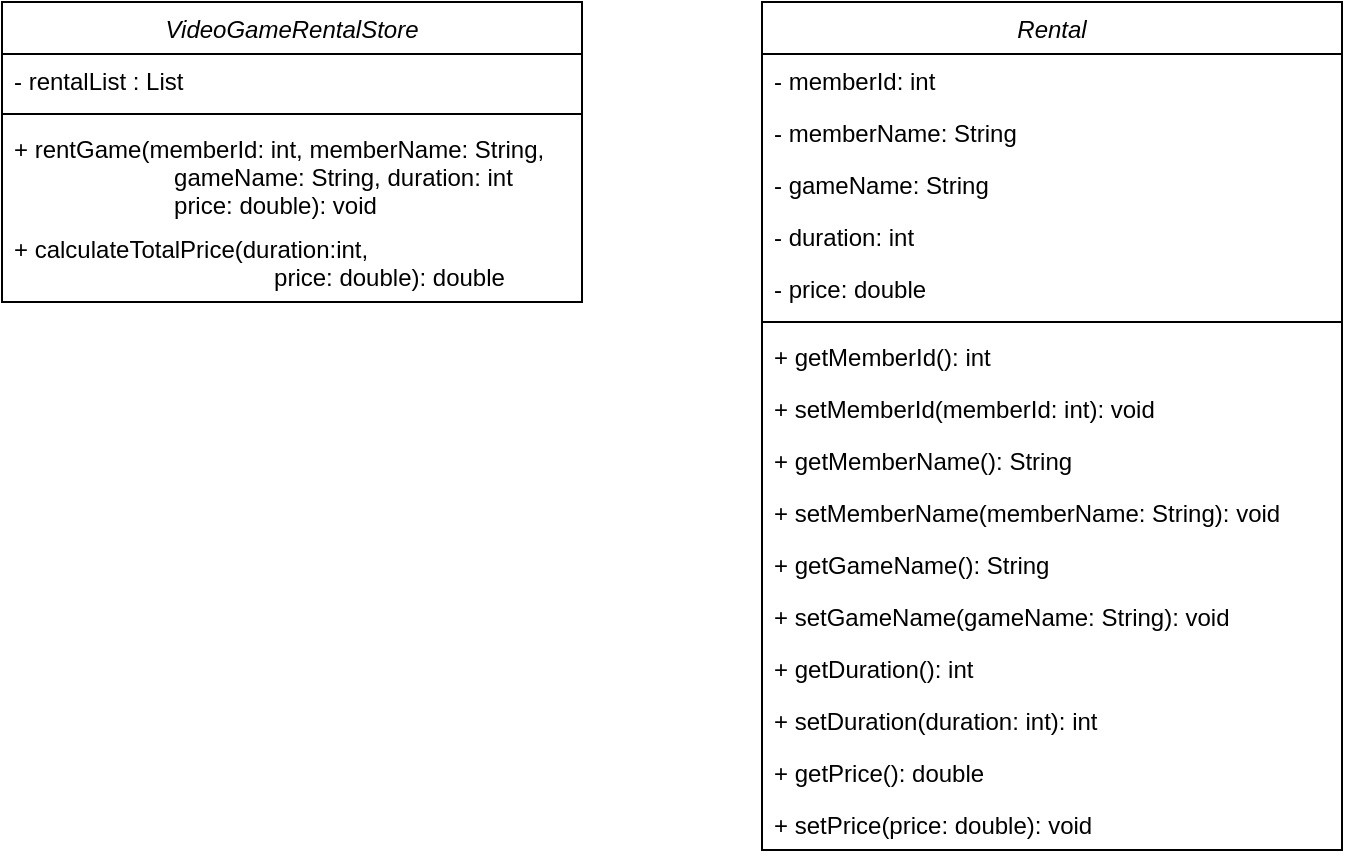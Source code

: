 <mxfile version="21.7.2" type="device">
  <diagram id="C5RBs43oDa-KdzZeNtuy" name="Page-1">
    <mxGraphModel dx="1259" dy="680" grid="1" gridSize="10" guides="1" tooltips="1" connect="1" arrows="1" fold="1" page="1" pageScale="1" pageWidth="827" pageHeight="1169" math="0" shadow="0">
      <root>
        <mxCell id="WIyWlLk6GJQsqaUBKTNV-0" />
        <mxCell id="WIyWlLk6GJQsqaUBKTNV-1" parent="WIyWlLk6GJQsqaUBKTNV-0" />
        <mxCell id="zkfFHV4jXpPFQw0GAbJ--0" value="VideoGameRentalStore" style="swimlane;fontStyle=2;align=center;verticalAlign=top;childLayout=stackLayout;horizontal=1;startSize=26;horizontalStack=0;resizeParent=1;resizeLast=0;collapsible=1;marginBottom=0;rounded=0;shadow=0;strokeWidth=1;" parent="WIyWlLk6GJQsqaUBKTNV-1" vertex="1">
          <mxGeometry x="70" y="120" width="290" height="150" as="geometry">
            <mxRectangle x="230" y="140" width="160" height="26" as="alternateBounds" />
          </mxGeometry>
        </mxCell>
        <mxCell id="zkfFHV4jXpPFQw0GAbJ--1" value="- rentalList : List" style="text;align=left;verticalAlign=top;spacingLeft=4;spacingRight=4;overflow=hidden;rotatable=0;points=[[0,0.5],[1,0.5]];portConstraint=eastwest;" parent="zkfFHV4jXpPFQw0GAbJ--0" vertex="1">
          <mxGeometry y="26" width="290" height="26" as="geometry" />
        </mxCell>
        <mxCell id="zkfFHV4jXpPFQw0GAbJ--4" value="" style="line;html=1;strokeWidth=1;align=left;verticalAlign=middle;spacingTop=-1;spacingLeft=3;spacingRight=3;rotatable=0;labelPosition=right;points=[];portConstraint=eastwest;" parent="zkfFHV4jXpPFQw0GAbJ--0" vertex="1">
          <mxGeometry y="52" width="290" height="8" as="geometry" />
        </mxCell>
        <mxCell id="zkfFHV4jXpPFQw0GAbJ--5" value="+ rentGame(memberId: int, memberName: String, &#xa;                        gameName: String, duration: int &#xa;                        price: double): void" style="text;align=left;verticalAlign=top;spacingLeft=4;spacingRight=4;overflow=hidden;rotatable=0;points=[[0,0.5],[1,0.5]];portConstraint=eastwest;" parent="zkfFHV4jXpPFQw0GAbJ--0" vertex="1">
          <mxGeometry y="60" width="290" height="50" as="geometry" />
        </mxCell>
        <mxCell id="g6zmxMI1ONqzPyHX9jmc-1" value="+ calculateTotalPrice(duration:int, &#xa;                                       price: double): double" style="text;align=left;verticalAlign=top;spacingLeft=4;spacingRight=4;overflow=hidden;rotatable=0;points=[[0,0.5],[1,0.5]];portConstraint=eastwest;" parent="zkfFHV4jXpPFQw0GAbJ--0" vertex="1">
          <mxGeometry y="110" width="290" height="40" as="geometry" />
        </mxCell>
        <mxCell id="g6zmxMI1ONqzPyHX9jmc-2" value="Rental" style="swimlane;fontStyle=2;align=center;verticalAlign=top;childLayout=stackLayout;horizontal=1;startSize=26;horizontalStack=0;resizeParent=1;resizeLast=0;collapsible=1;marginBottom=0;rounded=0;shadow=0;strokeWidth=1;" parent="WIyWlLk6GJQsqaUBKTNV-1" vertex="1">
          <mxGeometry x="450" y="120" width="290" height="424" as="geometry">
            <mxRectangle x="230" y="140" width="160" height="26" as="alternateBounds" />
          </mxGeometry>
        </mxCell>
        <mxCell id="g6zmxMI1ONqzPyHX9jmc-3" value="- memberId: int&#xa;" style="text;align=left;verticalAlign=top;spacingLeft=4;spacingRight=4;overflow=hidden;rotatable=0;points=[[0,0.5],[1,0.5]];portConstraint=eastwest;" parent="g6zmxMI1ONqzPyHX9jmc-2" vertex="1">
          <mxGeometry y="26" width="290" height="26" as="geometry" />
        </mxCell>
        <mxCell id="g6zmxMI1ONqzPyHX9jmc-7" value="- memberName: String" style="text;align=left;verticalAlign=top;spacingLeft=4;spacingRight=4;overflow=hidden;rotatable=0;points=[[0,0.5],[1,0.5]];portConstraint=eastwest;" parent="g6zmxMI1ONqzPyHX9jmc-2" vertex="1">
          <mxGeometry y="52" width="290" height="26" as="geometry" />
        </mxCell>
        <mxCell id="g6zmxMI1ONqzPyHX9jmc-8" value="- gameName: String" style="text;align=left;verticalAlign=top;spacingLeft=4;spacingRight=4;overflow=hidden;rotatable=0;points=[[0,0.5],[1,0.5]];portConstraint=eastwest;" parent="g6zmxMI1ONqzPyHX9jmc-2" vertex="1">
          <mxGeometry y="78" width="290" height="26" as="geometry" />
        </mxCell>
        <mxCell id="g6zmxMI1ONqzPyHX9jmc-9" value="- duration: int" style="text;align=left;verticalAlign=top;spacingLeft=4;spacingRight=4;overflow=hidden;rotatable=0;points=[[0,0.5],[1,0.5]];portConstraint=eastwest;" parent="g6zmxMI1ONqzPyHX9jmc-2" vertex="1">
          <mxGeometry y="104" width="290" height="26" as="geometry" />
        </mxCell>
        <mxCell id="g6zmxMI1ONqzPyHX9jmc-10" value="- price: double" style="text;align=left;verticalAlign=top;spacingLeft=4;spacingRight=4;overflow=hidden;rotatable=0;points=[[0,0.5],[1,0.5]];portConstraint=eastwest;" parent="g6zmxMI1ONqzPyHX9jmc-2" vertex="1">
          <mxGeometry y="130" width="290" height="26" as="geometry" />
        </mxCell>
        <mxCell id="g6zmxMI1ONqzPyHX9jmc-4" value="" style="line;html=1;strokeWidth=1;align=left;verticalAlign=middle;spacingTop=-1;spacingLeft=3;spacingRight=3;rotatable=0;labelPosition=right;points=[];portConstraint=eastwest;" parent="g6zmxMI1ONqzPyHX9jmc-2" vertex="1">
          <mxGeometry y="156" width="290" height="8" as="geometry" />
        </mxCell>
        <mxCell id="g6zmxMI1ONqzPyHX9jmc-5" value="+ getMemberId(): int" style="text;align=left;verticalAlign=top;spacingLeft=4;spacingRight=4;overflow=hidden;rotatable=0;points=[[0,0.5],[1,0.5]];portConstraint=eastwest;" parent="g6zmxMI1ONqzPyHX9jmc-2" vertex="1">
          <mxGeometry y="164" width="290" height="26" as="geometry" />
        </mxCell>
        <mxCell id="g6zmxMI1ONqzPyHX9jmc-11" value="+ setMemberId(memberId: int): void" style="text;align=left;verticalAlign=top;spacingLeft=4;spacingRight=4;overflow=hidden;rotatable=0;points=[[0,0.5],[1,0.5]];portConstraint=eastwest;" parent="g6zmxMI1ONqzPyHX9jmc-2" vertex="1">
          <mxGeometry y="190" width="290" height="26" as="geometry" />
        </mxCell>
        <mxCell id="g6zmxMI1ONqzPyHX9jmc-12" value="+ getMemberName(): String" style="text;align=left;verticalAlign=top;spacingLeft=4;spacingRight=4;overflow=hidden;rotatable=0;points=[[0,0.5],[1,0.5]];portConstraint=eastwest;" parent="g6zmxMI1ONqzPyHX9jmc-2" vertex="1">
          <mxGeometry y="216" width="290" height="26" as="geometry" />
        </mxCell>
        <mxCell id="g6zmxMI1ONqzPyHX9jmc-13" value="+ setMemberName(memberName: String): void" style="text;align=left;verticalAlign=top;spacingLeft=4;spacingRight=4;overflow=hidden;rotatable=0;points=[[0,0.5],[1,0.5]];portConstraint=eastwest;" parent="g6zmxMI1ONqzPyHX9jmc-2" vertex="1">
          <mxGeometry y="242" width="290" height="26" as="geometry" />
        </mxCell>
        <mxCell id="g6zmxMI1ONqzPyHX9jmc-14" value="+ getGameName(): String" style="text;align=left;verticalAlign=top;spacingLeft=4;spacingRight=4;overflow=hidden;rotatable=0;points=[[0,0.5],[1,0.5]];portConstraint=eastwest;" parent="g6zmxMI1ONqzPyHX9jmc-2" vertex="1">
          <mxGeometry y="268" width="290" height="26" as="geometry" />
        </mxCell>
        <mxCell id="g6zmxMI1ONqzPyHX9jmc-15" value="+ setGameName(gameName: String): void" style="text;align=left;verticalAlign=top;spacingLeft=4;spacingRight=4;overflow=hidden;rotatable=0;points=[[0,0.5],[1,0.5]];portConstraint=eastwest;" parent="g6zmxMI1ONqzPyHX9jmc-2" vertex="1">
          <mxGeometry y="294" width="290" height="26" as="geometry" />
        </mxCell>
        <mxCell id="g6zmxMI1ONqzPyHX9jmc-16" value="+ getDuration(): int" style="text;align=left;verticalAlign=top;spacingLeft=4;spacingRight=4;overflow=hidden;rotatable=0;points=[[0,0.5],[1,0.5]];portConstraint=eastwest;" parent="g6zmxMI1ONqzPyHX9jmc-2" vertex="1">
          <mxGeometry y="320" width="290" height="26" as="geometry" />
        </mxCell>
        <mxCell id="g6zmxMI1ONqzPyHX9jmc-17" value="+ setDuration(duration: int): int" style="text;align=left;verticalAlign=top;spacingLeft=4;spacingRight=4;overflow=hidden;rotatable=0;points=[[0,0.5],[1,0.5]];portConstraint=eastwest;" parent="g6zmxMI1ONqzPyHX9jmc-2" vertex="1">
          <mxGeometry y="346" width="290" height="26" as="geometry" />
        </mxCell>
        <mxCell id="g6zmxMI1ONqzPyHX9jmc-18" value="+ getPrice(): double" style="text;align=left;verticalAlign=top;spacingLeft=4;spacingRight=4;overflow=hidden;rotatable=0;points=[[0,0.5],[1,0.5]];portConstraint=eastwest;" parent="g6zmxMI1ONqzPyHX9jmc-2" vertex="1">
          <mxGeometry y="372" width="290" height="26" as="geometry" />
        </mxCell>
        <mxCell id="g6zmxMI1ONqzPyHX9jmc-19" value="+ setPrice(price: double): void   &#xa;" style="text;align=left;verticalAlign=top;spacingLeft=4;spacingRight=4;overflow=hidden;rotatable=0;points=[[0,0.5],[1,0.5]];portConstraint=eastwest;" parent="g6zmxMI1ONqzPyHX9jmc-2" vertex="1">
          <mxGeometry y="398" width="290" height="26" as="geometry" />
        </mxCell>
      </root>
    </mxGraphModel>
  </diagram>
</mxfile>
